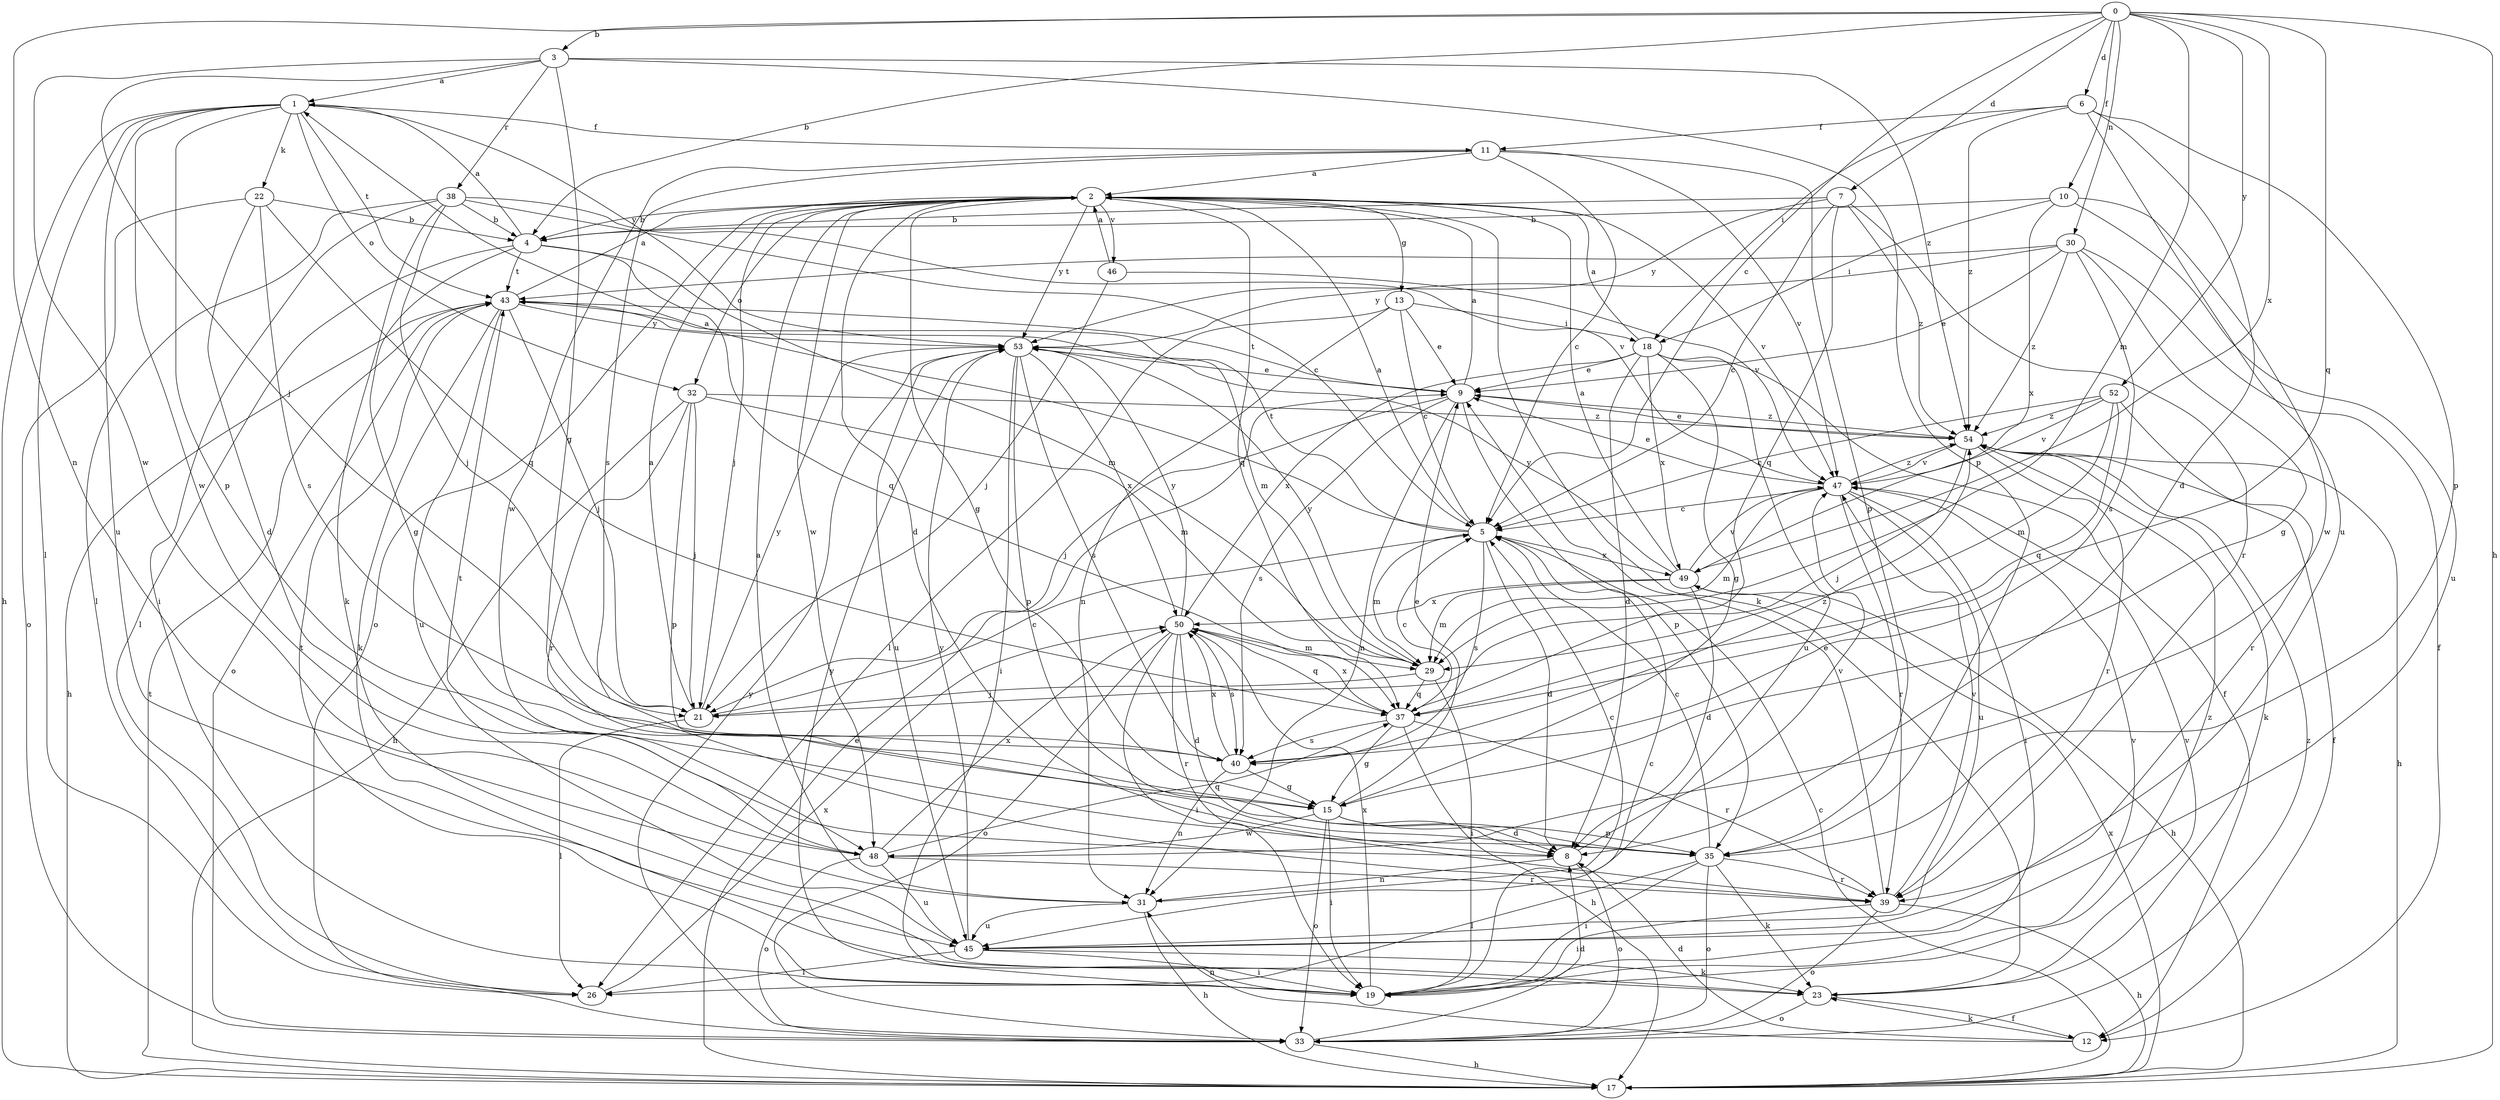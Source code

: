 strict digraph  {
0;
1;
2;
3;
4;
5;
6;
7;
8;
9;
10;
11;
12;
13;
15;
17;
18;
19;
21;
22;
23;
26;
29;
30;
31;
32;
33;
35;
37;
38;
39;
40;
43;
45;
46;
47;
48;
49;
50;
52;
53;
54;
0 -> 3  [label=b];
0 -> 4  [label=b];
0 -> 5  [label=c];
0 -> 6  [label=d];
0 -> 7  [label=d];
0 -> 10  [label=f];
0 -> 17  [label=h];
0 -> 29  [label=m];
0 -> 30  [label=n];
0 -> 31  [label=n];
0 -> 37  [label=q];
0 -> 49  [label=x];
0 -> 52  [label=y];
1 -> 11  [label=f];
1 -> 17  [label=h];
1 -> 22  [label=k];
1 -> 26  [label=l];
1 -> 32  [label=o];
1 -> 35  [label=p];
1 -> 43  [label=t];
1 -> 45  [label=u];
1 -> 48  [label=w];
1 -> 53  [label=y];
2 -> 4  [label=b];
2 -> 8  [label=d];
2 -> 13  [label=g];
2 -> 15  [label=g];
2 -> 21  [label=j];
2 -> 23  [label=k];
2 -> 32  [label=o];
2 -> 33  [label=o];
2 -> 37  [label=q];
2 -> 46  [label=v];
2 -> 47  [label=v];
2 -> 48  [label=w];
2 -> 53  [label=y];
3 -> 1  [label=a];
3 -> 15  [label=g];
3 -> 21  [label=j];
3 -> 35  [label=p];
3 -> 38  [label=r];
3 -> 48  [label=w];
3 -> 54  [label=z];
4 -> 1  [label=a];
4 -> 15  [label=g];
4 -> 26  [label=l];
4 -> 29  [label=m];
4 -> 37  [label=q];
4 -> 43  [label=t];
5 -> 1  [label=a];
5 -> 2  [label=a];
5 -> 8  [label=d];
5 -> 29  [label=m];
5 -> 40  [label=s];
5 -> 43  [label=t];
5 -> 49  [label=x];
6 -> 8  [label=d];
6 -> 11  [label=f];
6 -> 18  [label=i];
6 -> 35  [label=p];
6 -> 45  [label=u];
6 -> 54  [label=z];
7 -> 4  [label=b];
7 -> 5  [label=c];
7 -> 37  [label=q];
7 -> 39  [label=r];
7 -> 53  [label=y];
7 -> 54  [label=z];
8 -> 31  [label=n];
8 -> 33  [label=o];
8 -> 47  [label=v];
9 -> 2  [label=a];
9 -> 21  [label=j];
9 -> 31  [label=n];
9 -> 35  [label=p];
9 -> 40  [label=s];
9 -> 43  [label=t];
9 -> 54  [label=z];
10 -> 4  [label=b];
10 -> 18  [label=i];
10 -> 45  [label=u];
10 -> 48  [label=w];
10 -> 49  [label=x];
11 -> 2  [label=a];
11 -> 5  [label=c];
11 -> 35  [label=p];
11 -> 40  [label=s];
11 -> 47  [label=v];
11 -> 48  [label=w];
12 -> 8  [label=d];
12 -> 23  [label=k];
12 -> 31  [label=n];
13 -> 5  [label=c];
13 -> 9  [label=e];
13 -> 18  [label=i];
13 -> 26  [label=l];
13 -> 31  [label=n];
15 -> 8  [label=d];
15 -> 9  [label=e];
15 -> 19  [label=i];
15 -> 33  [label=o];
15 -> 35  [label=p];
15 -> 48  [label=w];
17 -> 5  [label=c];
17 -> 9  [label=e];
17 -> 43  [label=t];
17 -> 49  [label=x];
18 -> 2  [label=a];
18 -> 8  [label=d];
18 -> 9  [label=e];
18 -> 12  [label=f];
18 -> 15  [label=g];
18 -> 45  [label=u];
18 -> 49  [label=x];
18 -> 50  [label=x];
19 -> 5  [label=c];
19 -> 43  [label=t];
19 -> 47  [label=v];
19 -> 50  [label=x];
19 -> 53  [label=y];
19 -> 54  [label=z];
21 -> 2  [label=a];
21 -> 5  [label=c];
21 -> 26  [label=l];
21 -> 53  [label=y];
22 -> 4  [label=b];
22 -> 8  [label=d];
22 -> 33  [label=o];
22 -> 37  [label=q];
22 -> 40  [label=s];
23 -> 12  [label=f];
23 -> 33  [label=o];
23 -> 47  [label=v];
26 -> 50  [label=x];
29 -> 19  [label=i];
29 -> 21  [label=j];
29 -> 37  [label=q];
29 -> 53  [label=y];
30 -> 9  [label=e];
30 -> 12  [label=f];
30 -> 15  [label=g];
30 -> 40  [label=s];
30 -> 43  [label=t];
30 -> 53  [label=y];
30 -> 54  [label=z];
31 -> 2  [label=a];
31 -> 5  [label=c];
31 -> 17  [label=h];
31 -> 45  [label=u];
32 -> 17  [label=h];
32 -> 21  [label=j];
32 -> 29  [label=m];
32 -> 35  [label=p];
32 -> 39  [label=r];
32 -> 54  [label=z];
33 -> 8  [label=d];
33 -> 17  [label=h];
33 -> 53  [label=y];
33 -> 54  [label=z];
35 -> 5  [label=c];
35 -> 19  [label=i];
35 -> 23  [label=k];
35 -> 26  [label=l];
35 -> 33  [label=o];
35 -> 39  [label=r];
37 -> 5  [label=c];
37 -> 15  [label=g];
37 -> 17  [label=h];
37 -> 39  [label=r];
37 -> 40  [label=s];
37 -> 50  [label=x];
38 -> 4  [label=b];
38 -> 5  [label=c];
38 -> 19  [label=i];
38 -> 21  [label=j];
38 -> 23  [label=k];
38 -> 26  [label=l];
38 -> 47  [label=v];
39 -> 9  [label=e];
39 -> 17  [label=h];
39 -> 19  [label=i];
39 -> 33  [label=o];
39 -> 47  [label=v];
40 -> 15  [label=g];
40 -> 31  [label=n];
40 -> 50  [label=x];
40 -> 54  [label=z];
43 -> 2  [label=a];
43 -> 17  [label=h];
43 -> 21  [label=j];
43 -> 23  [label=k];
43 -> 29  [label=m];
43 -> 33  [label=o];
43 -> 45  [label=u];
43 -> 53  [label=y];
45 -> 19  [label=i];
45 -> 23  [label=k];
45 -> 26  [label=l];
45 -> 53  [label=y];
46 -> 2  [label=a];
46 -> 21  [label=j];
46 -> 47  [label=v];
47 -> 5  [label=c];
47 -> 9  [label=e];
47 -> 19  [label=i];
47 -> 29  [label=m];
47 -> 39  [label=r];
47 -> 45  [label=u];
47 -> 54  [label=z];
48 -> 33  [label=o];
48 -> 37  [label=q];
48 -> 39  [label=r];
48 -> 43  [label=t];
48 -> 45  [label=u];
48 -> 50  [label=x];
49 -> 2  [label=a];
49 -> 8  [label=d];
49 -> 17  [label=h];
49 -> 29  [label=m];
49 -> 47  [label=v];
49 -> 50  [label=x];
49 -> 53  [label=y];
50 -> 8  [label=d];
50 -> 19  [label=i];
50 -> 29  [label=m];
50 -> 33  [label=o];
50 -> 37  [label=q];
50 -> 39  [label=r];
50 -> 40  [label=s];
50 -> 53  [label=y];
52 -> 5  [label=c];
52 -> 29  [label=m];
52 -> 37  [label=q];
52 -> 39  [label=r];
52 -> 47  [label=v];
52 -> 54  [label=z];
53 -> 9  [label=e];
53 -> 19  [label=i];
53 -> 35  [label=p];
53 -> 40  [label=s];
53 -> 45  [label=u];
53 -> 50  [label=x];
54 -> 9  [label=e];
54 -> 12  [label=f];
54 -> 17  [label=h];
54 -> 21  [label=j];
54 -> 23  [label=k];
54 -> 39  [label=r];
54 -> 47  [label=v];
}
